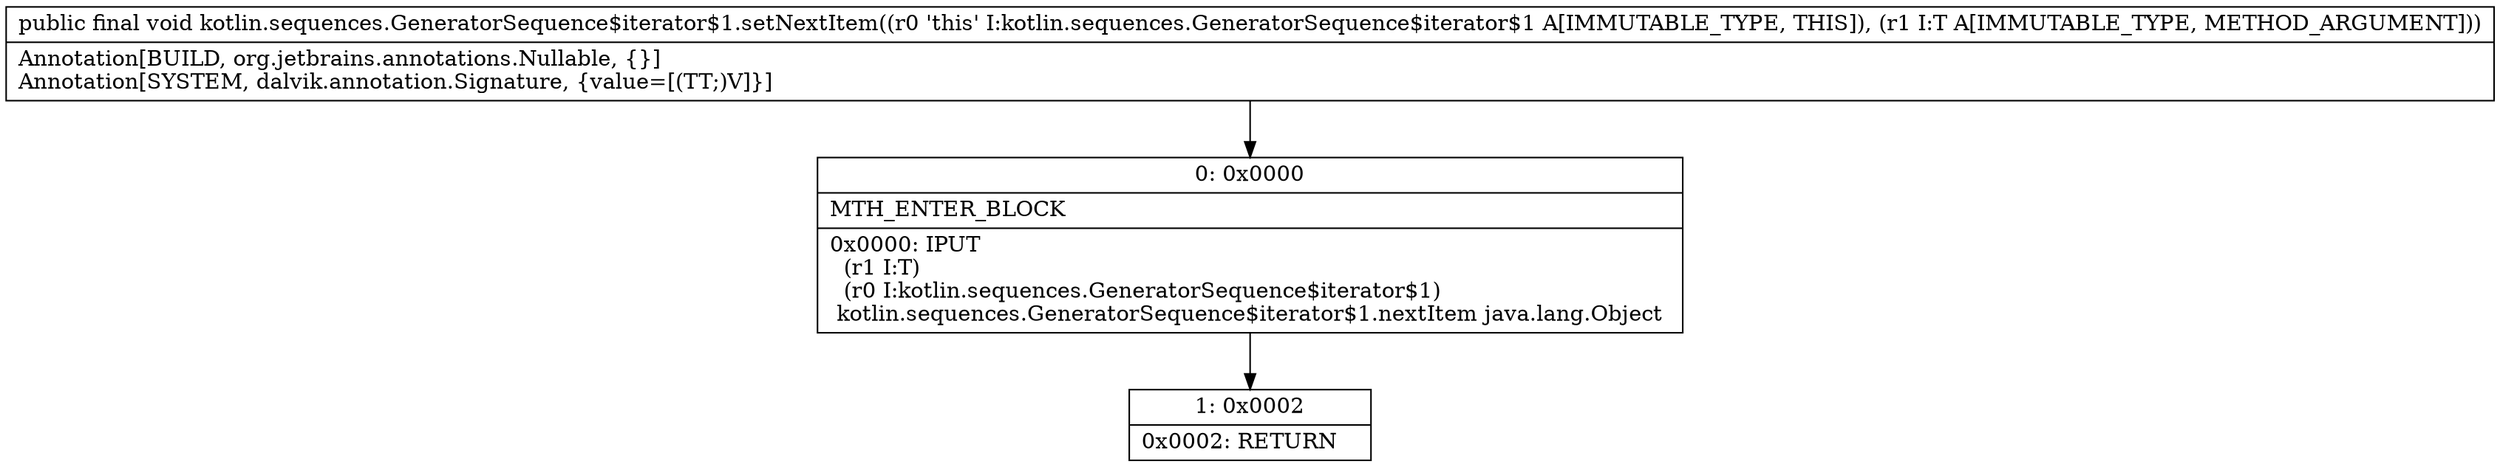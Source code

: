 digraph "CFG forkotlin.sequences.GeneratorSequence$iterator$1.setNextItem(Ljava\/lang\/Object;)V" {
Node_0 [shape=record,label="{0\:\ 0x0000|MTH_ENTER_BLOCK\l|0x0000: IPUT  \l  (r1 I:T)\l  (r0 I:kotlin.sequences.GeneratorSequence$iterator$1)\l kotlin.sequences.GeneratorSequence$iterator$1.nextItem java.lang.Object \l}"];
Node_1 [shape=record,label="{1\:\ 0x0002|0x0002: RETURN   \l}"];
MethodNode[shape=record,label="{public final void kotlin.sequences.GeneratorSequence$iterator$1.setNextItem((r0 'this' I:kotlin.sequences.GeneratorSequence$iterator$1 A[IMMUTABLE_TYPE, THIS]), (r1 I:T A[IMMUTABLE_TYPE, METHOD_ARGUMENT]))  | Annotation[BUILD, org.jetbrains.annotations.Nullable, \{\}]\lAnnotation[SYSTEM, dalvik.annotation.Signature, \{value=[(TT;)V]\}]\l}"];
MethodNode -> Node_0;
Node_0 -> Node_1;
}

